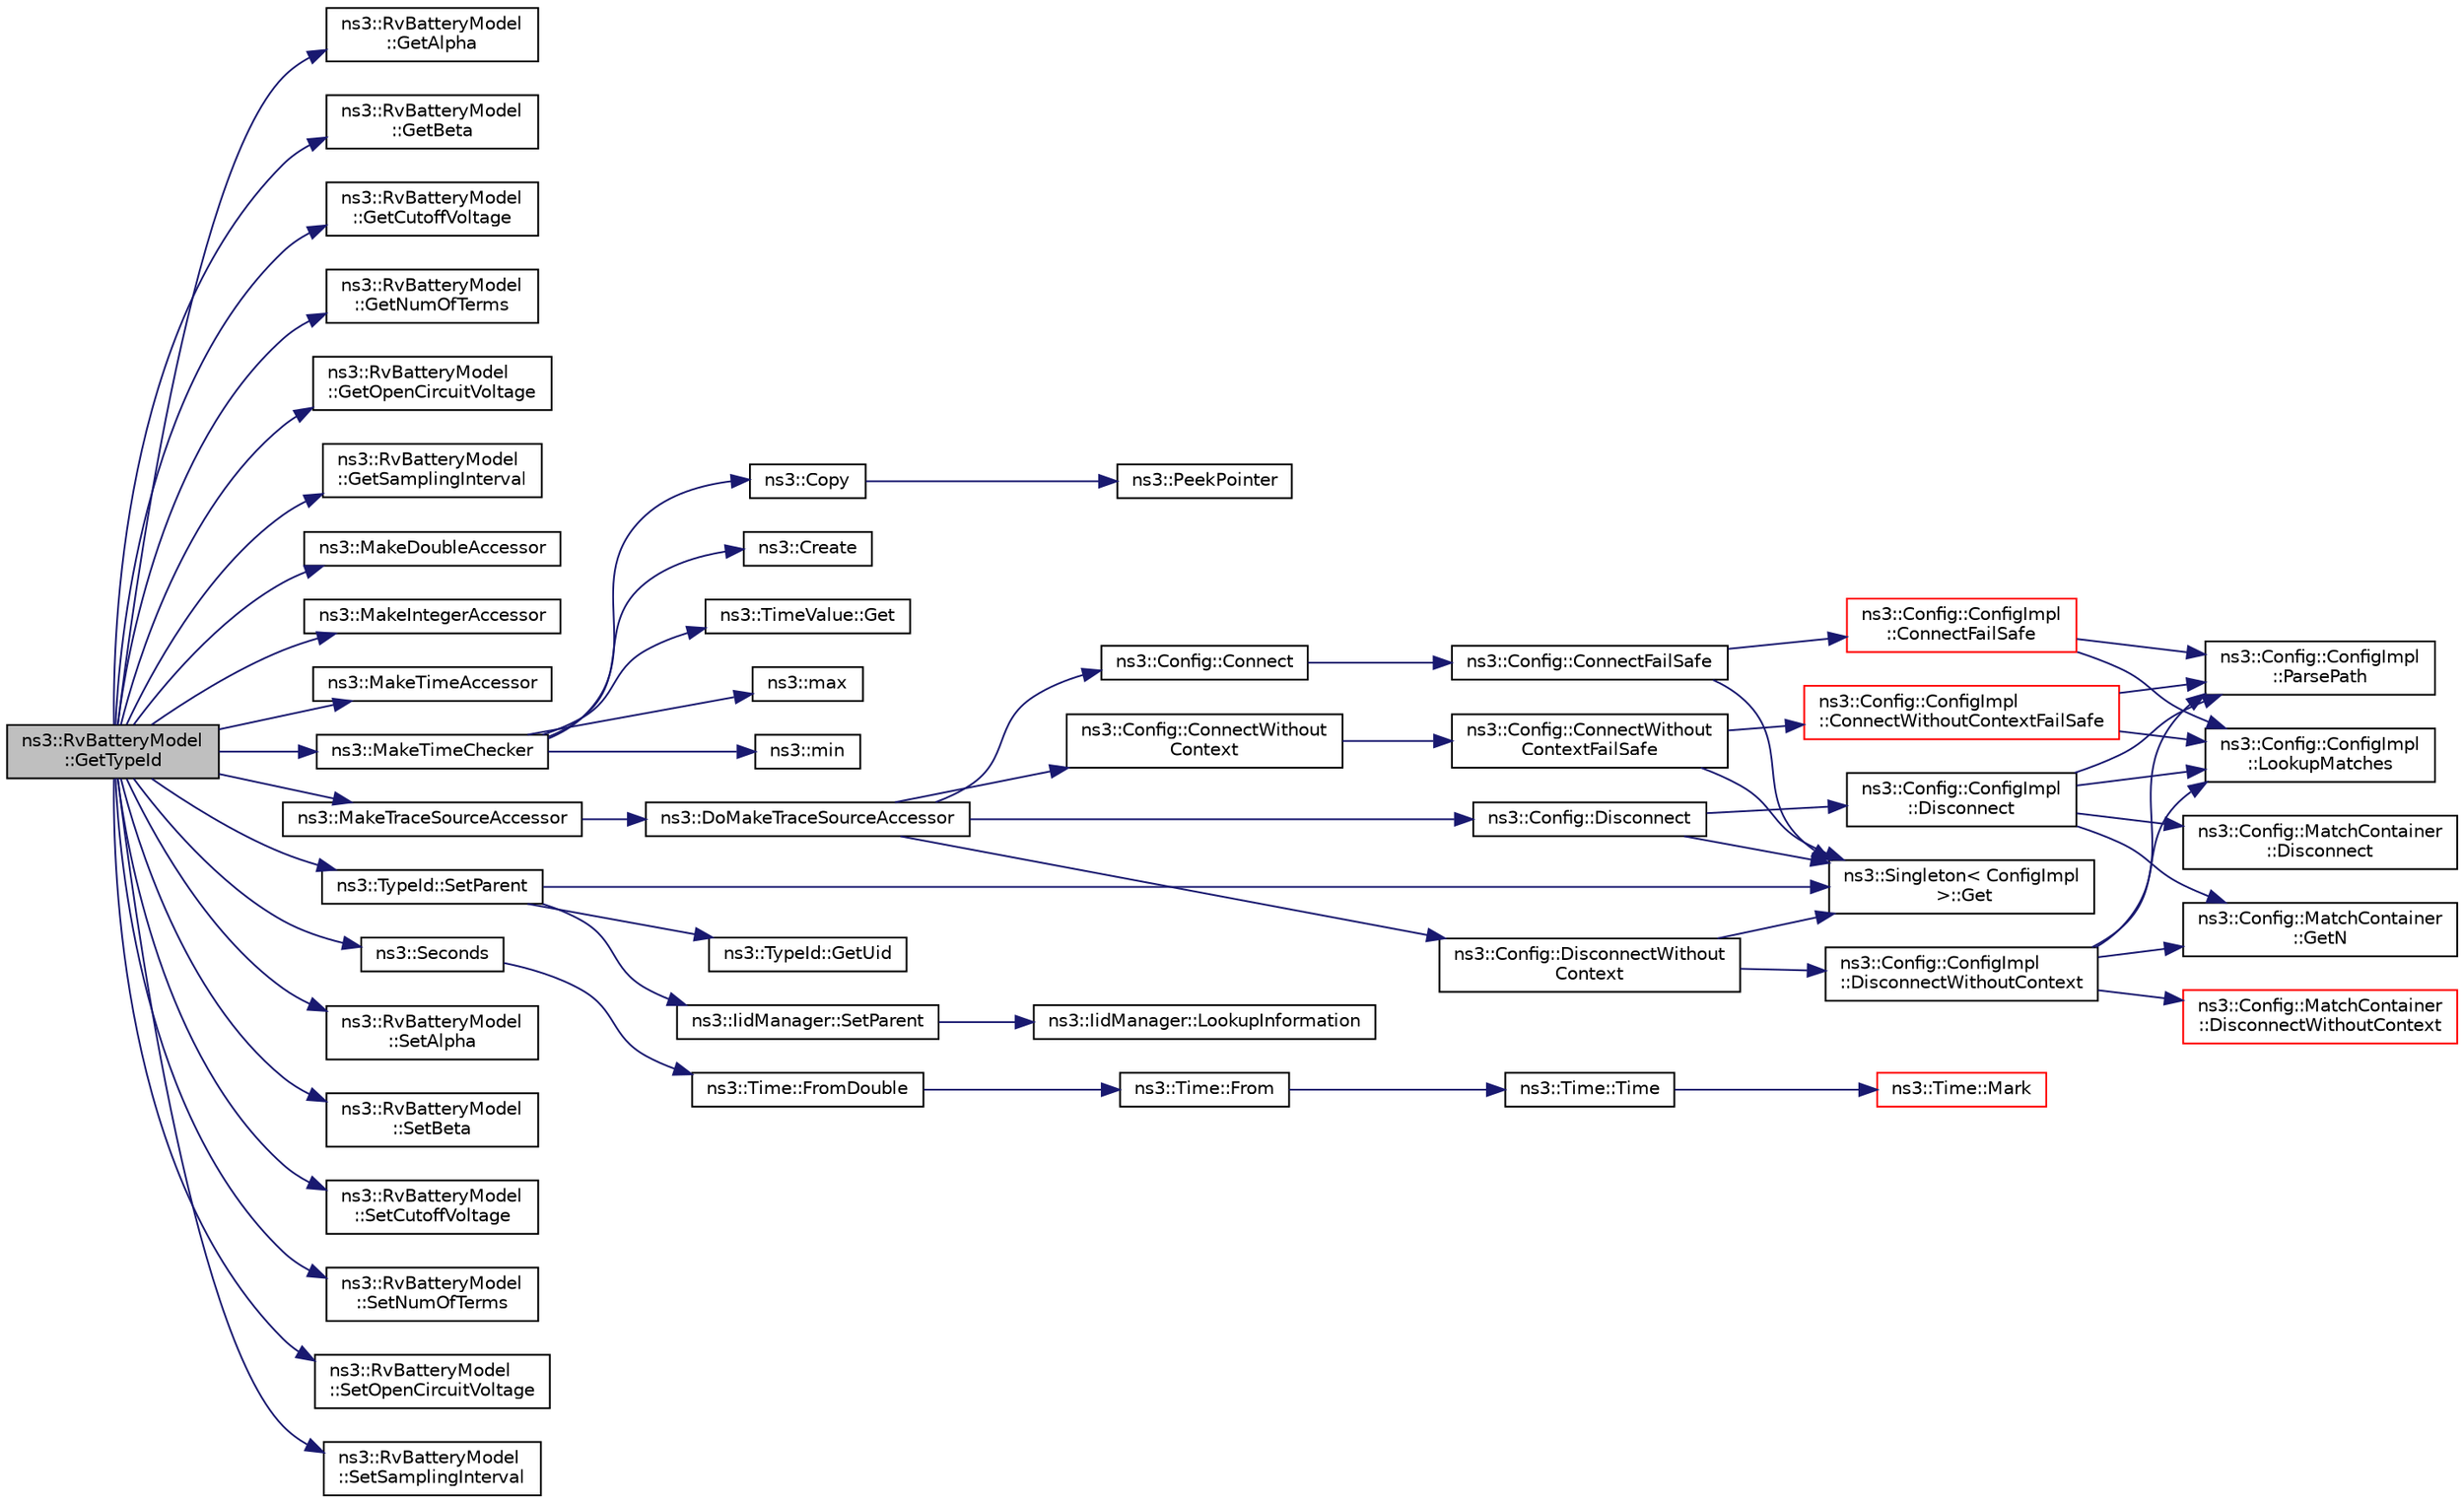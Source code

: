 digraph "ns3::RvBatteryModel::GetTypeId"
{
 // LATEX_PDF_SIZE
  edge [fontname="Helvetica",fontsize="10",labelfontname="Helvetica",labelfontsize="10"];
  node [fontname="Helvetica",fontsize="10",shape=record];
  rankdir="LR";
  Node1 [label="ns3::RvBatteryModel\l::GetTypeId",height=0.2,width=0.4,color="black", fillcolor="grey75", style="filled", fontcolor="black",tooltip=" "];
  Node1 -> Node2 [color="midnightblue",fontsize="10",style="solid",fontname="Helvetica"];
  Node2 [label="ns3::RvBatteryModel\l::GetAlpha",height=0.2,width=0.4,color="black", fillcolor="white", style="filled",URL="$classns3_1_1_rv_battery_model.html#a43c59a6e7982e956cd6259370cbecdaa",tooltip=" "];
  Node1 -> Node3 [color="midnightblue",fontsize="10",style="solid",fontname="Helvetica"];
  Node3 [label="ns3::RvBatteryModel\l::GetBeta",height=0.2,width=0.4,color="black", fillcolor="white", style="filled",URL="$classns3_1_1_rv_battery_model.html#ae81c3252985b93db0f011259fb2f7f6d",tooltip=" "];
  Node1 -> Node4 [color="midnightblue",fontsize="10",style="solid",fontname="Helvetica"];
  Node4 [label="ns3::RvBatteryModel\l::GetCutoffVoltage",height=0.2,width=0.4,color="black", fillcolor="white", style="filled",URL="$classns3_1_1_rv_battery_model.html#a5b65f7f61f7ce2a6bd74adcc35622a90",tooltip=" "];
  Node1 -> Node5 [color="midnightblue",fontsize="10",style="solid",fontname="Helvetica"];
  Node5 [label="ns3::RvBatteryModel\l::GetNumOfTerms",height=0.2,width=0.4,color="black", fillcolor="white", style="filled",URL="$classns3_1_1_rv_battery_model.html#a02bbb99f2d27c5949d7ad94b1ca0bfd9",tooltip=" "];
  Node1 -> Node6 [color="midnightblue",fontsize="10",style="solid",fontname="Helvetica"];
  Node6 [label="ns3::RvBatteryModel\l::GetOpenCircuitVoltage",height=0.2,width=0.4,color="black", fillcolor="white", style="filled",URL="$classns3_1_1_rv_battery_model.html#ab8a67c721d70934d4ba9e3eb6c586581",tooltip=" "];
  Node1 -> Node7 [color="midnightblue",fontsize="10",style="solid",fontname="Helvetica"];
  Node7 [label="ns3::RvBatteryModel\l::GetSamplingInterval",height=0.2,width=0.4,color="black", fillcolor="white", style="filled",URL="$classns3_1_1_rv_battery_model.html#a3b2a632b2e31a0c8f681de3f016a2796",tooltip=" "];
  Node1 -> Node8 [color="midnightblue",fontsize="10",style="solid",fontname="Helvetica"];
  Node8 [label="ns3::MakeDoubleAccessor",height=0.2,width=0.4,color="black", fillcolor="white", style="filled",URL="$group__attribute___double.html#gaef08ccdef7ff644dc39aa7b24a2f740f",tooltip="Create an AttributeAccessor for a class data member, or a lone class get functor or set method."];
  Node1 -> Node9 [color="midnightblue",fontsize="10",style="solid",fontname="Helvetica"];
  Node9 [label="ns3::MakeIntegerAccessor",height=0.2,width=0.4,color="black", fillcolor="white", style="filled",URL="$group__attribute___integer.html#ga70d799a6fa5230ad7d27b4a3cbeea51b",tooltip="Create an AttributeAccessor for a class data member, or a lone class get functor or set method."];
  Node1 -> Node10 [color="midnightblue",fontsize="10",style="solid",fontname="Helvetica"];
  Node10 [label="ns3::MakeTimeAccessor",height=0.2,width=0.4,color="black", fillcolor="white", style="filled",URL="$group__attribute___time.html#gae70abc8a43ea1080c89a0fb56eed2993",tooltip="Create an AttributeAccessor for a class data member, or a lone class get functor or set method."];
  Node1 -> Node11 [color="midnightblue",fontsize="10",style="solid",fontname="Helvetica"];
  Node11 [label="ns3::MakeTimeChecker",height=0.2,width=0.4,color="black", fillcolor="white", style="filled",URL="$namespacens3.html#a7032965bd4afa578691d88c09e4481c1",tooltip="Helper to make a Time checker with bounded range."];
  Node11 -> Node12 [color="midnightblue",fontsize="10",style="solid",fontname="Helvetica"];
  Node12 [label="ns3::Copy",height=0.2,width=0.4,color="black", fillcolor="white", style="filled",URL="$namespacens3.html#a952d99f6d759fee74dda19f308451bc1",tooltip="Return a deep copy of a Ptr."];
  Node12 -> Node13 [color="midnightblue",fontsize="10",style="solid",fontname="Helvetica"];
  Node13 [label="ns3::PeekPointer",height=0.2,width=0.4,color="black", fillcolor="white", style="filled",URL="$namespacens3.html#af2a7557fe9afdd98d8f6f8f6e412cf5a",tooltip=" "];
  Node11 -> Node14 [color="midnightblue",fontsize="10",style="solid",fontname="Helvetica"];
  Node14 [label="ns3::Create",height=0.2,width=0.4,color="black", fillcolor="white", style="filled",URL="$group__ptr.html#ga086d8d4a76485a155f0408b85dcebede",tooltip="Create class instances by constructors with varying numbers of arguments and return them by Ptr."];
  Node11 -> Node15 [color="midnightblue",fontsize="10",style="solid",fontname="Helvetica"];
  Node15 [label="ns3::TimeValue::Get",height=0.2,width=0.4,color="black", fillcolor="white", style="filled",URL="$classns3_1_1_time_value.html#adf5a08f0eb31965373473d3776c8be98",tooltip=" "];
  Node11 -> Node16 [color="midnightblue",fontsize="10",style="solid",fontname="Helvetica"];
  Node16 [label="ns3::max",height=0.2,width=0.4,color="black", fillcolor="white", style="filled",URL="$namespacens3.html#a548291fa9e4e7d6a57814dfcbbebce9b",tooltip=" "];
  Node11 -> Node17 [color="midnightblue",fontsize="10",style="solid",fontname="Helvetica"];
  Node17 [label="ns3::min",height=0.2,width=0.4,color="black", fillcolor="white", style="filled",URL="$namespacens3.html#a66840605409c3caeff0d2a728b68dc6d",tooltip=" "];
  Node1 -> Node18 [color="midnightblue",fontsize="10",style="solid",fontname="Helvetica"];
  Node18 [label="ns3::MakeTraceSourceAccessor",height=0.2,width=0.4,color="black", fillcolor="white", style="filled",URL="$group__tracing.html#gab21a770b9855af4e8f69f7531ea4a6b0",tooltip="Create a TraceSourceAccessor which will control access to the underlying trace source."];
  Node18 -> Node19 [color="midnightblue",fontsize="10",style="solid",fontname="Helvetica"];
  Node19 [label="ns3::DoMakeTraceSourceAccessor",height=0.2,width=0.4,color="black", fillcolor="white", style="filled",URL="$group__tracing.html#ga58e9c4db480094cef0bb8d87118146e5",tooltip="MakeTraceSourceAccessor() implementation."];
  Node19 -> Node20 [color="midnightblue",fontsize="10",style="solid",fontname="Helvetica"];
  Node20 [label="ns3::Config::Connect",height=0.2,width=0.4,color="black", fillcolor="white", style="filled",URL="$group__config.html#ga4014f151241cd0939b6cb64409605736",tooltip=" "];
  Node20 -> Node21 [color="midnightblue",fontsize="10",style="solid",fontname="Helvetica"];
  Node21 [label="ns3::Config::ConnectFailSafe",height=0.2,width=0.4,color="black", fillcolor="white", style="filled",URL="$namespacens3_1_1_config.html#aad60d6903a15881b81e982ad5312114a",tooltip="This function will attempt to find all trace sources which match the input path and will then connect..."];
  Node21 -> Node22 [color="midnightblue",fontsize="10",style="solid",fontname="Helvetica"];
  Node22 [label="ns3::Config::ConfigImpl\l::ConnectFailSafe",height=0.2,width=0.4,color="red", fillcolor="white", style="filled",URL="$classns3_1_1_config_1_1_config_impl.html#a5761c70117341e4ea296917bc095e6c0",tooltip="This function will attempt to find all trace sources which match the input path and will then connect..."];
  Node22 -> Node24 [color="midnightblue",fontsize="10",style="solid",fontname="Helvetica"];
  Node24 [label="ns3::Config::ConfigImpl\l::LookupMatches",height=0.2,width=0.4,color="black", fillcolor="white", style="filled",URL="$classns3_1_1_config_1_1_config_impl.html#aef8d461e235704cdeb8a85581ba249fb",tooltip=" "];
  Node22 -> Node25 [color="midnightblue",fontsize="10",style="solid",fontname="Helvetica"];
  Node25 [label="ns3::Config::ConfigImpl\l::ParsePath",height=0.2,width=0.4,color="black", fillcolor="white", style="filled",URL="$classns3_1_1_config_1_1_config_impl.html#ab482a563857309e0e70beba3af32be71",tooltip="Break a Config path into the leading path and the last leaf token."];
  Node21 -> Node26 [color="midnightblue",fontsize="10",style="solid",fontname="Helvetica"];
  Node26 [label="ns3::Singleton\< ConfigImpl\l \>::Get",height=0.2,width=0.4,color="black", fillcolor="white", style="filled",URL="$classns3_1_1_singleton.html#a80a2cd3c25a27ea72add7a9f7a141ffa",tooltip="Get a pointer to the singleton instance."];
  Node19 -> Node27 [color="midnightblue",fontsize="10",style="solid",fontname="Helvetica"];
  Node27 [label="ns3::Config::ConnectWithout\lContext",height=0.2,width=0.4,color="black", fillcolor="white", style="filled",URL="$group__config.html#gaa2f896aa7021f95fffabc80b2ec22e08",tooltip=" "];
  Node27 -> Node28 [color="midnightblue",fontsize="10",style="solid",fontname="Helvetica"];
  Node28 [label="ns3::Config::ConnectWithout\lContextFailSafe",height=0.2,width=0.4,color="black", fillcolor="white", style="filled",URL="$namespacens3_1_1_config.html#afe7da9182a8f57ffe79c2bd0e434af50",tooltip="This function will attempt to find all trace sources which match the input path and will then connect..."];
  Node28 -> Node29 [color="midnightblue",fontsize="10",style="solid",fontname="Helvetica"];
  Node29 [label="ns3::Config::ConfigImpl\l::ConnectWithoutContextFailSafe",height=0.2,width=0.4,color="red", fillcolor="white", style="filled",URL="$classns3_1_1_config_1_1_config_impl.html#ad1c0e6cee4c741cec307733401016046",tooltip="This function will attempt to find all trace sources which match the input path and will then connect..."];
  Node29 -> Node24 [color="midnightblue",fontsize="10",style="solid",fontname="Helvetica"];
  Node29 -> Node25 [color="midnightblue",fontsize="10",style="solid",fontname="Helvetica"];
  Node28 -> Node26 [color="midnightblue",fontsize="10",style="solid",fontname="Helvetica"];
  Node19 -> Node36 [color="midnightblue",fontsize="10",style="solid",fontname="Helvetica"];
  Node36 [label="ns3::Config::Disconnect",height=0.2,width=0.4,color="black", fillcolor="white", style="filled",URL="$group__config.html#ga33e975bd2ed84e3353b2a3356d90fc1d",tooltip=" "];
  Node36 -> Node37 [color="midnightblue",fontsize="10",style="solid",fontname="Helvetica"];
  Node37 [label="ns3::Config::ConfigImpl\l::Disconnect",height=0.2,width=0.4,color="black", fillcolor="white", style="filled",URL="$classns3_1_1_config_1_1_config_impl.html#abd6c7a990f229c871f8ea486d7175ead",tooltip=" "];
  Node37 -> Node38 [color="midnightblue",fontsize="10",style="solid",fontname="Helvetica"];
  Node38 [label="ns3::Config::MatchContainer\l::Disconnect",height=0.2,width=0.4,color="black", fillcolor="white", style="filled",URL="$classns3_1_1_config_1_1_match_container.html#a578a5f5f24f309ae52c44643b99943c6",tooltip=" "];
  Node37 -> Node39 [color="midnightblue",fontsize="10",style="solid",fontname="Helvetica"];
  Node39 [label="ns3::Config::MatchContainer\l::GetN",height=0.2,width=0.4,color="black", fillcolor="white", style="filled",URL="$classns3_1_1_config_1_1_match_container.html#a9e7455e824d416a6658b429165481d5f",tooltip=" "];
  Node37 -> Node24 [color="midnightblue",fontsize="10",style="solid",fontname="Helvetica"];
  Node37 -> Node25 [color="midnightblue",fontsize="10",style="solid",fontname="Helvetica"];
  Node36 -> Node26 [color="midnightblue",fontsize="10",style="solid",fontname="Helvetica"];
  Node19 -> Node40 [color="midnightblue",fontsize="10",style="solid",fontname="Helvetica"];
  Node40 [label="ns3::Config::DisconnectWithout\lContext",height=0.2,width=0.4,color="black", fillcolor="white", style="filled",URL="$group__config.html#ga9979e293cae542020fada4824d0b3702",tooltip=" "];
  Node40 -> Node41 [color="midnightblue",fontsize="10",style="solid",fontname="Helvetica"];
  Node41 [label="ns3::Config::ConfigImpl\l::DisconnectWithoutContext",height=0.2,width=0.4,color="black", fillcolor="white", style="filled",URL="$classns3_1_1_config_1_1_config_impl.html#a025bd78733149bce2e9f41ddcf9afe36",tooltip=" "];
  Node41 -> Node42 [color="midnightblue",fontsize="10",style="solid",fontname="Helvetica"];
  Node42 [label="ns3::Config::MatchContainer\l::DisconnectWithoutContext",height=0.2,width=0.4,color="red", fillcolor="white", style="filled",URL="$classns3_1_1_config_1_1_match_container.html#a3fd31a2eda5b3ae7fc88fcad86a4de06",tooltip=" "];
  Node41 -> Node39 [color="midnightblue",fontsize="10",style="solid",fontname="Helvetica"];
  Node41 -> Node24 [color="midnightblue",fontsize="10",style="solid",fontname="Helvetica"];
  Node41 -> Node25 [color="midnightblue",fontsize="10",style="solid",fontname="Helvetica"];
  Node40 -> Node26 [color="midnightblue",fontsize="10",style="solid",fontname="Helvetica"];
  Node1 -> Node44 [color="midnightblue",fontsize="10",style="solid",fontname="Helvetica"];
  Node44 [label="ns3::Seconds",height=0.2,width=0.4,color="black", fillcolor="white", style="filled",URL="$group__timecivil.html#ga33c34b816f8ff6628e33d5c8e9713b9e",tooltip="Construct a Time in the indicated unit."];
  Node44 -> Node45 [color="midnightblue",fontsize="10",style="solid",fontname="Helvetica"];
  Node45 [label="ns3::Time::FromDouble",height=0.2,width=0.4,color="black", fillcolor="white", style="filled",URL="$classns3_1_1_time.html#a60e845f4a74e62495b86356afe604cb4",tooltip="Create a Time equal to value in unit unit."];
  Node45 -> Node46 [color="midnightblue",fontsize="10",style="solid",fontname="Helvetica"];
  Node46 [label="ns3::Time::From",height=0.2,width=0.4,color="black", fillcolor="white", style="filled",URL="$classns3_1_1_time.html#a34e4acc13d0e08cc8cb9cd3b838b9baf",tooltip="Create a Time in the current unit."];
  Node46 -> Node47 [color="midnightblue",fontsize="10",style="solid",fontname="Helvetica"];
  Node47 [label="ns3::Time::Time",height=0.2,width=0.4,color="black", fillcolor="white", style="filled",URL="$classns3_1_1_time.html#a8a39dc1b8cbbd7fe6d940e492d1b925e",tooltip="Default constructor, with value 0."];
  Node47 -> Node48 [color="midnightblue",fontsize="10",style="solid",fontname="Helvetica"];
  Node48 [label="ns3::Time::Mark",height=0.2,width=0.4,color="red", fillcolor="white", style="filled",URL="$classns3_1_1_time.html#aa7eef2a1119c1c4855d99f1e83d44c54",tooltip="Record a Time instance with the MarkedTimes."];
  Node1 -> Node50 [color="midnightblue",fontsize="10",style="solid",fontname="Helvetica"];
  Node50 [label="ns3::RvBatteryModel\l::SetAlpha",height=0.2,width=0.4,color="black", fillcolor="white", style="filled",URL="$classns3_1_1_rv_battery_model.html#ab7ed42697329357ed95a18cf2ec0d5d9",tooltip="Sets the alpha value for the battery model."];
  Node1 -> Node51 [color="midnightblue",fontsize="10",style="solid",fontname="Helvetica"];
  Node51 [label="ns3::RvBatteryModel\l::SetBeta",height=0.2,width=0.4,color="black", fillcolor="white", style="filled",URL="$classns3_1_1_rv_battery_model.html#a82f89a01a1f487d3a71e9e21e5322286",tooltip="Sets the beta value for the battery model."];
  Node1 -> Node52 [color="midnightblue",fontsize="10",style="solid",fontname="Helvetica"];
  Node52 [label="ns3::RvBatteryModel\l::SetCutoffVoltage",height=0.2,width=0.4,color="black", fillcolor="white", style="filled",URL="$classns3_1_1_rv_battery_model.html#a70d08fb3ddebd46b0ce0daae98af79e6",tooltip="Sets cutoff voltage of battery."];
  Node1 -> Node53 [color="midnightblue",fontsize="10",style="solid",fontname="Helvetica"];
  Node53 [label="ns3::RvBatteryModel\l::SetNumOfTerms",height=0.2,width=0.4,color="black", fillcolor="white", style="filled",URL="$classns3_1_1_rv_battery_model.html#a23db3b707a4885248157b96db2ad600d",tooltip="Sets the number of terms of the infinite sum for estimating battery level."];
  Node1 -> Node54 [color="midnightblue",fontsize="10",style="solid",fontname="Helvetica"];
  Node54 [label="ns3::RvBatteryModel\l::SetOpenCircuitVoltage",height=0.2,width=0.4,color="black", fillcolor="white", style="filled",URL="$classns3_1_1_rv_battery_model.html#ab086a0fa60589b1232125e9fd183c1b9",tooltip="Sets open circuit voltage of battery."];
  Node1 -> Node55 [color="midnightblue",fontsize="10",style="solid",fontname="Helvetica"];
  Node55 [label="ns3::TypeId::SetParent",height=0.2,width=0.4,color="black", fillcolor="white", style="filled",URL="$classns3_1_1_type_id.html#abaaca67ab7d2471067e7c275df0f7309",tooltip="Set the parent TypeId."];
  Node55 -> Node26 [color="midnightblue",fontsize="10",style="solid",fontname="Helvetica"];
  Node55 -> Node56 [color="midnightblue",fontsize="10",style="solid",fontname="Helvetica"];
  Node56 [label="ns3::TypeId::GetUid",height=0.2,width=0.4,color="black", fillcolor="white", style="filled",URL="$classns3_1_1_type_id.html#a429535085325d6f926724771446d9047",tooltip="Get the internal id of this TypeId."];
  Node55 -> Node57 [color="midnightblue",fontsize="10",style="solid",fontname="Helvetica"];
  Node57 [label="ns3::IidManager::SetParent",height=0.2,width=0.4,color="black", fillcolor="white", style="filled",URL="$classns3_1_1_iid_manager.html#a4042931260554c907699367b6811426f",tooltip="Set the parent of a type id."];
  Node57 -> Node58 [color="midnightblue",fontsize="10",style="solid",fontname="Helvetica"];
  Node58 [label="ns3::IidManager::LookupInformation",height=0.2,width=0.4,color="black", fillcolor="white", style="filled",URL="$classns3_1_1_iid_manager.html#a84af06b798b21fa700469a3ac5f65f3f",tooltip="Retrieve the information record for a type."];
  Node1 -> Node59 [color="midnightblue",fontsize="10",style="solid",fontname="Helvetica"];
  Node59 [label="ns3::RvBatteryModel\l::SetSamplingInterval",height=0.2,width=0.4,color="black", fillcolor="white", style="filled",URL="$classns3_1_1_rv_battery_model.html#a45087cd749937bacfcf3ba43b5ddb538",tooltip=" "];
}
